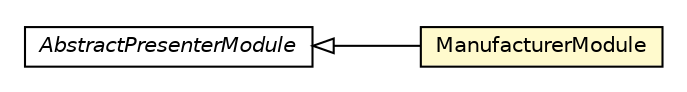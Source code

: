 #!/usr/local/bin/dot
#
# Class diagram 
# Generated by UMLGraph version R5_6-24-gf6e263 (http://www.umlgraph.org/)
#

digraph G {
	edge [fontname="Helvetica",fontsize=10,labelfontname="Helvetica",labelfontsize=10];
	node [fontname="Helvetica",fontsize=10,shape=plaintext];
	nodesep=0.25;
	ranksep=0.5;
	rankdir=LR;
	// com.gwtplatform.mvp.client.gin.AbstractPresenterModule
	c238939 [label=<<table title="com.gwtplatform.mvp.client.gin.AbstractPresenterModule" border="0" cellborder="1" cellspacing="0" cellpadding="2" port="p" href="../../../../mvp/client/gin/AbstractPresenterModule.html">
		<tr><td><table border="0" cellspacing="0" cellpadding="1">
<tr><td align="center" balign="center"><font face="Helvetica-Oblique"> AbstractPresenterModule </font></td></tr>
		</table></td></tr>
		</table>>, URL="../../../../mvp/client/gin/AbstractPresenterModule.html", fontname="Helvetica", fontcolor="black", fontsize=10.0];
	// com.gwtplatform.carstore.client.application.manufacturer.ManufacturerModule
	c239196 [label=<<table title="com.gwtplatform.carstore.client.application.manufacturer.ManufacturerModule" border="0" cellborder="1" cellspacing="0" cellpadding="2" port="p" bgcolor="lemonChiffon" href="./ManufacturerModule.html">
		<tr><td><table border="0" cellspacing="0" cellpadding="1">
<tr><td align="center" balign="center"> ManufacturerModule </td></tr>
		</table></td></tr>
		</table>>, URL="./ManufacturerModule.html", fontname="Helvetica", fontcolor="black", fontsize=10.0];
	//com.gwtplatform.carstore.client.application.manufacturer.ManufacturerModule extends com.gwtplatform.mvp.client.gin.AbstractPresenterModule
	c238939:p -> c239196:p [dir=back,arrowtail=empty];
}

